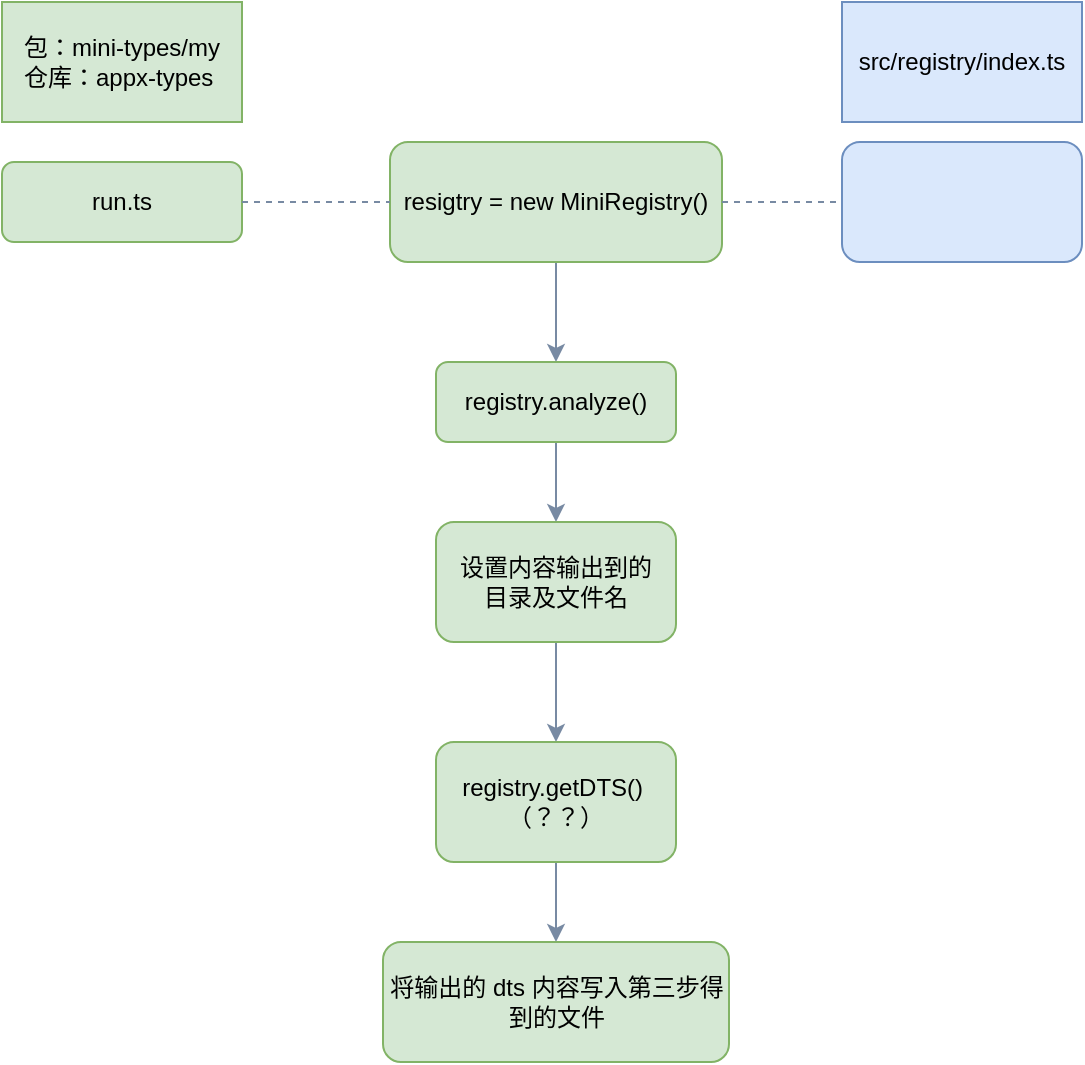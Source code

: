 <mxfile version="15.8.3" type="github">
  <diagram id="C5RBs43oDa-KdzZeNtuy" name="Page-1">
    <mxGraphModel dx="1426" dy="793" grid="1" gridSize="10" guides="1" tooltips="1" connect="1" arrows="1" fold="1" page="1" pageScale="1" pageWidth="827" pageHeight="1169" math="0" shadow="0">
      <root>
        <mxCell id="WIyWlLk6GJQsqaUBKTNV-0" />
        <mxCell id="WIyWlLk6GJQsqaUBKTNV-1" parent="WIyWlLk6GJQsqaUBKTNV-0" />
        <mxCell id="WIyWlLk6GJQsqaUBKTNV-3" value="run.ts" style="rounded=1;whiteSpace=wrap;html=1;fontSize=12;glass=0;strokeWidth=1;shadow=0;fillColor=#d5e8d4;strokeColor=#82b366;" parent="WIyWlLk6GJQsqaUBKTNV-1" vertex="1">
          <mxGeometry x="160" y="80" width="120" height="40" as="geometry" />
        </mxCell>
        <mxCell id="mAG1Wt8QwnZHLgBALhmB-4" value="" style="edgeStyle=orthogonalEdgeStyle;curved=0;rounded=1;sketch=0;orthogonalLoop=1;jettySize=auto;html=1;fontColor=#46495D;strokeColor=#788AA3;fillColor=#B2C9AB;" edge="1" parent="WIyWlLk6GJQsqaUBKTNV-1" source="mAG1Wt8QwnZHLgBALhmB-0" target="mAG1Wt8QwnZHLgBALhmB-3">
          <mxGeometry relative="1" as="geometry" />
        </mxCell>
        <mxCell id="mAG1Wt8QwnZHLgBALhmB-0" value="resigtry = new MiniRegistry()" style="rounded=1;whiteSpace=wrap;html=1;fillColor=#d5e8d4;strokeColor=#82b366;align=center;" vertex="1" parent="WIyWlLk6GJQsqaUBKTNV-1">
          <mxGeometry x="354" y="70" width="166" height="60" as="geometry" />
        </mxCell>
        <mxCell id="mAG1Wt8QwnZHLgBALhmB-1" value="&lt;span&gt;包：mini-types/my&lt;br&gt;&lt;div style=&quot;text-align: left&quot;&gt;&lt;span&gt;仓库：appx-types&lt;/span&gt;&lt;/div&gt;&lt;/span&gt;" style="rounded=0;whiteSpace=wrap;html=1;sketch=0;strokeColor=#82b366;fillColor=#d5e8d4;" vertex="1" parent="WIyWlLk6GJQsqaUBKTNV-1">
          <mxGeometry x="160" width="120" height="60" as="geometry" />
        </mxCell>
        <mxCell id="mAG1Wt8QwnZHLgBALhmB-2" value="" style="endArrow=none;dashed=1;html=1;rounded=1;sketch=0;fontColor=#46495D;strokeColor=#788AA3;fillColor=#B2C9AB;curved=0;exitX=1;exitY=0.5;exitDx=0;exitDy=0;entryX=0;entryY=0.5;entryDx=0;entryDy=0;" edge="1" parent="WIyWlLk6GJQsqaUBKTNV-1" source="WIyWlLk6GJQsqaUBKTNV-3" target="mAG1Wt8QwnZHLgBALhmB-0">
          <mxGeometry width="50" height="50" relative="1" as="geometry">
            <mxPoint x="390" y="290" as="sourcePoint" />
            <mxPoint x="440" y="240" as="targetPoint" />
          </mxGeometry>
        </mxCell>
        <mxCell id="mAG1Wt8QwnZHLgBALhmB-6" value="" style="edgeStyle=orthogonalEdgeStyle;curved=0;rounded=1;sketch=0;orthogonalLoop=1;jettySize=auto;html=1;fontColor=#46495D;strokeColor=#788AA3;fillColor=#B2C9AB;" edge="1" parent="WIyWlLk6GJQsqaUBKTNV-1" source="mAG1Wt8QwnZHLgBALhmB-3" target="mAG1Wt8QwnZHLgBALhmB-5">
          <mxGeometry relative="1" as="geometry" />
        </mxCell>
        <mxCell id="mAG1Wt8QwnZHLgBALhmB-3" value="registry.analyze()" style="whiteSpace=wrap;html=1;rounded=1;align=center;strokeColor=#82b366;fillColor=#d5e8d4;" vertex="1" parent="WIyWlLk6GJQsqaUBKTNV-1">
          <mxGeometry x="377" y="180" width="120" height="40" as="geometry" />
        </mxCell>
        <mxCell id="mAG1Wt8QwnZHLgBALhmB-8" value="" style="edgeStyle=orthogonalEdgeStyle;curved=0;rounded=1;sketch=0;orthogonalLoop=1;jettySize=auto;html=1;fontColor=#46495D;strokeColor=#788AA3;fillColor=#B2C9AB;" edge="1" parent="WIyWlLk6GJQsqaUBKTNV-1" source="mAG1Wt8QwnZHLgBALhmB-5" target="mAG1Wt8QwnZHLgBALhmB-7">
          <mxGeometry relative="1" as="geometry" />
        </mxCell>
        <mxCell id="mAG1Wt8QwnZHLgBALhmB-5" value="设置内容输出到的&lt;br&gt;目录及文件名" style="whiteSpace=wrap;html=1;rounded=1;align=center;strokeColor=#82b366;fillColor=#d5e8d4;" vertex="1" parent="WIyWlLk6GJQsqaUBKTNV-1">
          <mxGeometry x="377" y="260" width="120" height="60" as="geometry" />
        </mxCell>
        <mxCell id="mAG1Wt8QwnZHLgBALhmB-10" value="" style="edgeStyle=orthogonalEdgeStyle;curved=0;rounded=1;sketch=0;orthogonalLoop=1;jettySize=auto;html=1;fontColor=#46495D;strokeColor=#788AA3;fillColor=#B2C9AB;" edge="1" parent="WIyWlLk6GJQsqaUBKTNV-1" source="mAG1Wt8QwnZHLgBALhmB-7" target="mAG1Wt8QwnZHLgBALhmB-9">
          <mxGeometry relative="1" as="geometry" />
        </mxCell>
        <mxCell id="mAG1Wt8QwnZHLgBALhmB-7" value="registry.getDTS()&amp;nbsp;&lt;br&gt;（？？）" style="whiteSpace=wrap;html=1;rounded=1;align=center;strokeColor=#82b366;fillColor=#d5e8d4;" vertex="1" parent="WIyWlLk6GJQsqaUBKTNV-1">
          <mxGeometry x="377" y="370" width="120" height="60" as="geometry" />
        </mxCell>
        <mxCell id="mAG1Wt8QwnZHLgBALhmB-9" value="将输出的 dts 内容写入第三步得到的文件" style="whiteSpace=wrap;html=1;rounded=1;align=center;strokeColor=#82b366;fillColor=#d5e8d4;" vertex="1" parent="WIyWlLk6GJQsqaUBKTNV-1">
          <mxGeometry x="350.5" y="470" width="173" height="60" as="geometry" />
        </mxCell>
        <mxCell id="mAG1Wt8QwnZHLgBALhmB-11" value="" style="endArrow=none;dashed=1;html=1;rounded=1;sketch=0;fontColor=#46495D;strokeColor=#788AA3;fillColor=#B2C9AB;curved=0;exitX=1;exitY=0.5;exitDx=0;exitDy=0;" edge="1" parent="WIyWlLk6GJQsqaUBKTNV-1" source="mAG1Wt8QwnZHLgBALhmB-0">
          <mxGeometry width="50" height="50" relative="1" as="geometry">
            <mxPoint x="530" y="290" as="sourcePoint" />
            <mxPoint x="580" y="100" as="targetPoint" />
          </mxGeometry>
        </mxCell>
        <mxCell id="mAG1Wt8QwnZHLgBALhmB-12" value="" style="rounded=1;whiteSpace=wrap;html=1;sketch=0;strokeColor=#6c8ebf;fillColor=#dae8fc;align=center;" vertex="1" parent="WIyWlLk6GJQsqaUBKTNV-1">
          <mxGeometry x="580" y="70" width="120" height="60" as="geometry" />
        </mxCell>
        <mxCell id="mAG1Wt8QwnZHLgBALhmB-13" value="src/registry/index.ts" style="rounded=0;whiteSpace=wrap;html=1;sketch=0;strokeColor=#6c8ebf;fillColor=#dae8fc;align=center;" vertex="1" parent="WIyWlLk6GJQsqaUBKTNV-1">
          <mxGeometry x="580" width="120" height="60" as="geometry" />
        </mxCell>
      </root>
    </mxGraphModel>
  </diagram>
</mxfile>
